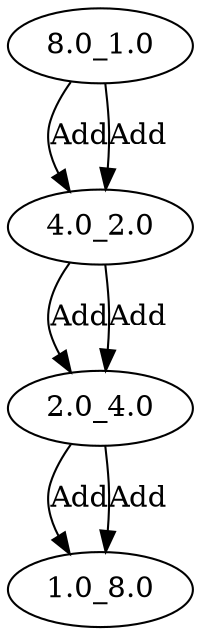 digraph{
N0[label="2.0_4.0"]
N1[label="4.0_2.0"]
N2[label="8.0_1.0"]
N3[label="1.0_8.0"]
N0->N3[label="Add"]
N0->N3[label="Add"]
N1->N0[label="Add"]
N1->N0[label="Add"]
N2->N1[label="Add"]
N2->N1[label="Add"]
}
